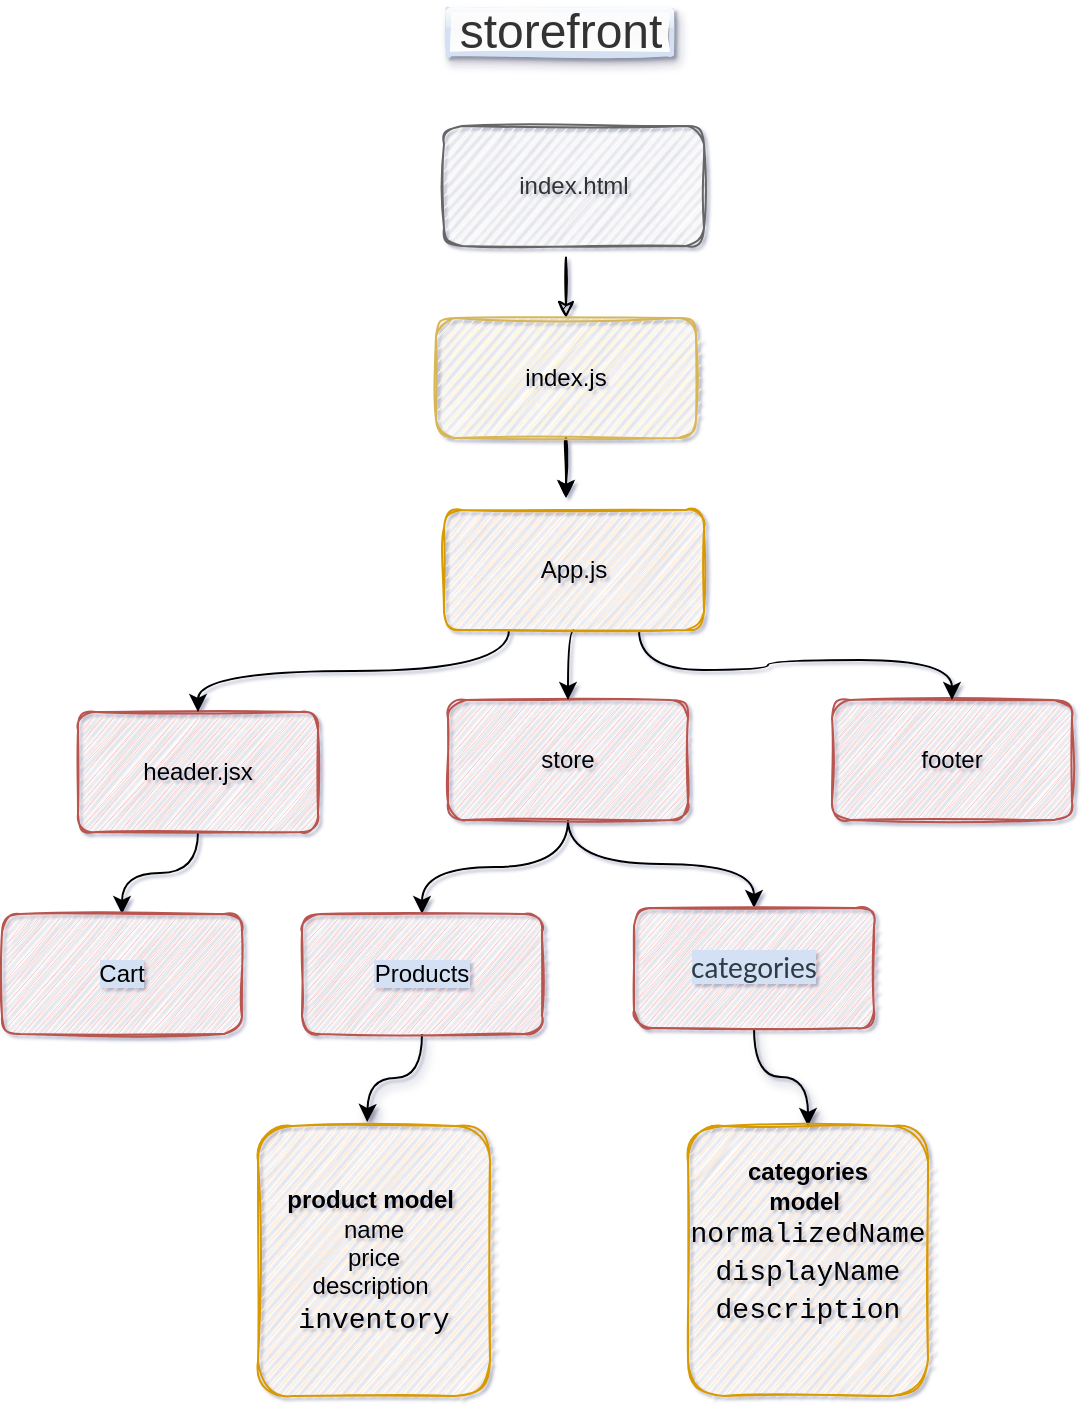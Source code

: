 <mxfile version="14.8.0" type="github">
  <diagram id="Vh3gzTRx76sYJ0MUS5VW" name="Page-1">
    <mxGraphModel dx="1250" dy="547" grid="0" gridSize="10" guides="1" tooltips="1" connect="1" arrows="1" fold="1" page="1" pageScale="1" pageWidth="827" pageHeight="1169" math="0" shadow="1">
      <root>
        <mxCell id="0" />
        <mxCell id="1" parent="0" />
        <mxCell id="2I-l5TKikd3HnTWQH8Fd-98" style="edgeStyle=orthogonalEdgeStyle;curved=1;rounded=0;orthogonalLoop=1;jettySize=auto;html=1;exitX=0.5;exitY=1;exitDx=0;exitDy=0;" edge="1" parent="1" source="6DVgpbjEEhV9NSC0daGQ-1" target="2I-l5TKikd3HnTWQH8Fd-97">
          <mxGeometry relative="1" as="geometry" />
        </mxCell>
        <mxCell id="6DVgpbjEEhV9NSC0daGQ-1" value="header.jsx" style="whiteSpace=wrap;html=1;fillColor=#f8cecc;strokeColor=#b85450;sketch=1;rounded=1;" parent="1" vertex="1">
          <mxGeometry x="147" y="386" width="120" height="60" as="geometry" />
        </mxCell>
        <mxCell id="2I-l5TKikd3HnTWQH8Fd-94" style="edgeStyle=orthogonalEdgeStyle;curved=1;rounded=0;orthogonalLoop=1;jettySize=auto;html=1;exitX=0.5;exitY=1;exitDx=0;exitDy=0;entryX=0.5;entryY=0;entryDx=0;entryDy=0;" edge="1" parent="1" source="6DVgpbjEEhV9NSC0daGQ-3" target="2I-l5TKikd3HnTWQH8Fd-93">
          <mxGeometry relative="1" as="geometry" />
        </mxCell>
        <mxCell id="2I-l5TKikd3HnTWQH8Fd-95" style="edgeStyle=orthogonalEdgeStyle;curved=1;rounded=0;orthogonalLoop=1;jettySize=auto;html=1;exitX=0.5;exitY=1;exitDx=0;exitDy=0;" edge="1" parent="1" source="6DVgpbjEEhV9NSC0daGQ-3" target="2I-l5TKikd3HnTWQH8Fd-92">
          <mxGeometry relative="1" as="geometry" />
        </mxCell>
        <mxCell id="6DVgpbjEEhV9NSC0daGQ-3" value="store" style="whiteSpace=wrap;html=1;fillColor=#f8cecc;strokeColor=#b85450;sketch=1;rounded=1;" parent="1" vertex="1">
          <mxGeometry x="332" y="380" width="120" height="60" as="geometry" />
        </mxCell>
        <mxCell id="6DVgpbjEEhV9NSC0daGQ-20" style="edgeStyle=orthogonalEdgeStyle;orthogonalLoop=1;jettySize=auto;html=1;exitX=0.5;exitY=1;exitDx=0;exitDy=0;entryX=0.5;entryY=0;entryDx=0;entryDy=0;curved=1;sketch=1;" parent="1" target="6DVgpbjEEhV9NSC0daGQ-16" edge="1">
          <mxGeometry relative="1" as="geometry">
            <mxPoint x="391" y="159" as="sourcePoint" />
          </mxGeometry>
        </mxCell>
        <mxCell id="6DVgpbjEEhV9NSC0daGQ-21" style="edgeStyle=orthogonalEdgeStyle;orthogonalLoop=1;jettySize=auto;html=1;exitX=0.5;exitY=1;exitDx=0;exitDy=0;entryX=0.5;entryY=0;entryDx=0;entryDy=0;curved=1;sketch=1;" parent="1" source="6DVgpbjEEhV9NSC0daGQ-16" edge="1">
          <mxGeometry relative="1" as="geometry">
            <mxPoint x="391" y="279" as="targetPoint" />
          </mxGeometry>
        </mxCell>
        <mxCell id="2I-l5TKikd3HnTWQH8Fd-86" value="" style="edgeStyle=orthogonalEdgeStyle;curved=1;rounded=0;orthogonalLoop=1;jettySize=auto;html=1;" edge="1" parent="1" source="6DVgpbjEEhV9NSC0daGQ-16">
          <mxGeometry relative="1" as="geometry">
            <mxPoint x="391" y="279" as="targetPoint" />
          </mxGeometry>
        </mxCell>
        <mxCell id="6DVgpbjEEhV9NSC0daGQ-16" value="index.js" style="whiteSpace=wrap;html=1;fillColor=#fff2cc;strokeColor=#d6b656;sketch=1;rounded=1;" parent="1" vertex="1">
          <mxGeometry x="326" y="189" width="130" height="60" as="geometry" />
        </mxCell>
        <mxCell id="6DVgpbjEEhV9NSC0daGQ-24" value="&lt;font style=&quot;font-size: 24px&quot;&gt;storefront&lt;/font&gt;" style="text;html=1;align=center;verticalAlign=middle;resizable=0;points=[];autosize=1;strokeWidth=2;fillColor=#f5f5f5;fontColor=#333333;gradientColor=#ffffff;strokeColor=#D4E1F5;rounded=1;glass=1;shadow=1;sketch=1;arcSize=0;" parent="1" vertex="1">
          <mxGeometry x="332" y="35" width="112" height="22" as="geometry" />
        </mxCell>
        <mxCell id="2I-l5TKikd3HnTWQH8Fd-37" value="footer" style="whiteSpace=wrap;html=1;fillColor=#f8cecc;strokeColor=#b85450;sketch=1;rounded=1;" vertex="1" parent="1">
          <mxGeometry x="524" y="380" width="120" height="60" as="geometry" />
        </mxCell>
        <mxCell id="2I-l5TKikd3HnTWQH8Fd-87" value="index.html" style="whiteSpace=wrap;html=1;fillColor=#f5f5f5;strokeColor=#666666;fontColor=#333333;sketch=1;rounded=1;" vertex="1" parent="1">
          <mxGeometry x="330" y="93" width="130" height="60" as="geometry" />
        </mxCell>
        <mxCell id="2I-l5TKikd3HnTWQH8Fd-89" style="edgeStyle=orthogonalEdgeStyle;curved=1;rounded=0;orthogonalLoop=1;jettySize=auto;html=1;exitX=0.5;exitY=1;exitDx=0;exitDy=0;entryX=0.5;entryY=0;entryDx=0;entryDy=0;" edge="1" parent="1" source="2I-l5TKikd3HnTWQH8Fd-88" target="6DVgpbjEEhV9NSC0daGQ-3">
          <mxGeometry relative="1" as="geometry" />
        </mxCell>
        <mxCell id="2I-l5TKikd3HnTWQH8Fd-90" style="edgeStyle=orthogonalEdgeStyle;curved=1;rounded=0;orthogonalLoop=1;jettySize=auto;html=1;exitX=0.25;exitY=1;exitDx=0;exitDy=0;" edge="1" parent="1" source="2I-l5TKikd3HnTWQH8Fd-88" target="6DVgpbjEEhV9NSC0daGQ-1">
          <mxGeometry relative="1" as="geometry" />
        </mxCell>
        <mxCell id="2I-l5TKikd3HnTWQH8Fd-91" style="edgeStyle=orthogonalEdgeStyle;curved=1;rounded=0;orthogonalLoop=1;jettySize=auto;html=1;exitX=0.75;exitY=1;exitDx=0;exitDy=0;entryX=0.5;entryY=0;entryDx=0;entryDy=0;" edge="1" parent="1" source="2I-l5TKikd3HnTWQH8Fd-88" target="2I-l5TKikd3HnTWQH8Fd-37">
          <mxGeometry relative="1" as="geometry" />
        </mxCell>
        <mxCell id="2I-l5TKikd3HnTWQH8Fd-88" value="App.js" style="whiteSpace=wrap;html=1;fillColor=#ffe6cc;strokeColor=#d79b00;sketch=1;rounded=1;" vertex="1" parent="1">
          <mxGeometry x="330" y="285" width="130" height="60" as="geometry" />
        </mxCell>
        <mxCell id="2I-l5TKikd3HnTWQH8Fd-103" style="edgeStyle=orthogonalEdgeStyle;curved=1;rounded=0;orthogonalLoop=1;jettySize=auto;html=1;exitX=0.5;exitY=1;exitDx=0;exitDy=0;entryX=0.5;entryY=0;entryDx=0;entryDy=0;shadow=1;" edge="1" parent="1" source="2I-l5TKikd3HnTWQH8Fd-92" target="2I-l5TKikd3HnTWQH8Fd-102">
          <mxGeometry relative="1" as="geometry" />
        </mxCell>
        <mxCell id="2I-l5TKikd3HnTWQH8Fd-92" value="&lt;span style=&quot;color: rgb(45 , 59 , 69) ; font-family: &amp;#34;lato extended&amp;#34; , &amp;#34;lato&amp;#34; , &amp;#34;helvetica neue&amp;#34; , &amp;#34;helvetica&amp;#34; , &amp;#34;arial&amp;#34; , sans-serif ; font-size: 14px ; text-align: left ; background-color: rgb(212 , 225 , 245)&quot;&gt;categories&lt;/span&gt;" style="whiteSpace=wrap;html=1;fillColor=#f8cecc;strokeColor=#b85450;sketch=1;rounded=1;" vertex="1" parent="1">
          <mxGeometry x="425" y="484" width="120" height="60" as="geometry" />
        </mxCell>
        <mxCell id="2I-l5TKikd3HnTWQH8Fd-99" style="edgeStyle=orthogonalEdgeStyle;curved=1;rounded=0;orthogonalLoop=1;jettySize=auto;html=1;exitX=0.5;exitY=1;exitDx=0;exitDy=0;shadow=1;" edge="1" parent="1" source="2I-l5TKikd3HnTWQH8Fd-93">
          <mxGeometry relative="1" as="geometry">
            <mxPoint x="291.6" y="591" as="targetPoint" />
          </mxGeometry>
        </mxCell>
        <mxCell id="2I-l5TKikd3HnTWQH8Fd-93" value="&lt;span style=&quot;background-color: rgb(212 , 225 , 245)&quot;&gt;Products&lt;/span&gt;" style="whiteSpace=wrap;html=1;fillColor=#f8cecc;strokeColor=#b85450;sketch=1;rounded=1;" vertex="1" parent="1">
          <mxGeometry x="259" y="487" width="120" height="60" as="geometry" />
        </mxCell>
        <mxCell id="2I-l5TKikd3HnTWQH8Fd-97" value="&lt;span style=&quot;background-color: rgb(212 , 225 , 245)&quot;&gt;Cart&lt;/span&gt;" style="whiteSpace=wrap;html=1;fillColor=#f8cecc;strokeColor=#b85450;sketch=1;rounded=1;" vertex="1" parent="1">
          <mxGeometry x="109" y="487" width="120" height="60" as="geometry" />
        </mxCell>
        <mxCell id="2I-l5TKikd3HnTWQH8Fd-101" value="&lt;b&gt;product model&amp;nbsp;&lt;br&gt;&lt;/b&gt;name&lt;br&gt;price&lt;br&gt;description&amp;nbsp;&lt;br&gt;&lt;div style=&quot;font-family: &amp;#34;consolas&amp;#34; , &amp;#34;courier new&amp;#34; , monospace ; font-size: 14px ; line-height: 19px&quot;&gt;inventory&lt;/div&gt;" style="whiteSpace=wrap;html=1;fillColor=#ffe6cc;strokeColor=#d79b00;sketch=1;rounded=1;" vertex="1" parent="1">
          <mxGeometry x="237" y="593" width="116" height="135" as="geometry" />
        </mxCell>
        <mxCell id="2I-l5TKikd3HnTWQH8Fd-102" value="&lt;b&gt;categories&lt;/b&gt;&lt;br&gt;&lt;b&gt;model&amp;nbsp;&lt;/b&gt;&lt;br&gt;&lt;div style=&quot;font-family: &amp;#34;consolas&amp;#34; , &amp;#34;courier new&amp;#34; , monospace ; font-size: 14px ; line-height: 19px&quot;&gt;normalizedName&lt;/div&gt;&lt;div style=&quot;font-family: &amp;#34;consolas&amp;#34; , &amp;#34;courier new&amp;#34; , monospace ; font-size: 14px ; line-height: 19px&quot;&gt;displayName&lt;/div&gt;&lt;div style=&quot;font-family: &amp;#34;consolas&amp;#34; , &amp;#34;courier new&amp;#34; , monospace ; font-size: 14px ; line-height: 19px&quot;&gt;description&lt;/div&gt;&lt;div style=&quot;font-family: &amp;#34;consolas&amp;#34; , &amp;#34;courier new&amp;#34; , monospace ; font-size: 14px ; line-height: 19px&quot;&gt;&lt;br&gt;&lt;/div&gt;" style="whiteSpace=wrap;html=1;fillColor=#ffe6cc;strokeColor=#d79b00;sketch=1;rounded=1;" vertex="1" parent="1">
          <mxGeometry x="452" y="593" width="120" height="135" as="geometry" />
        </mxCell>
      </root>
    </mxGraphModel>
  </diagram>
</mxfile>

